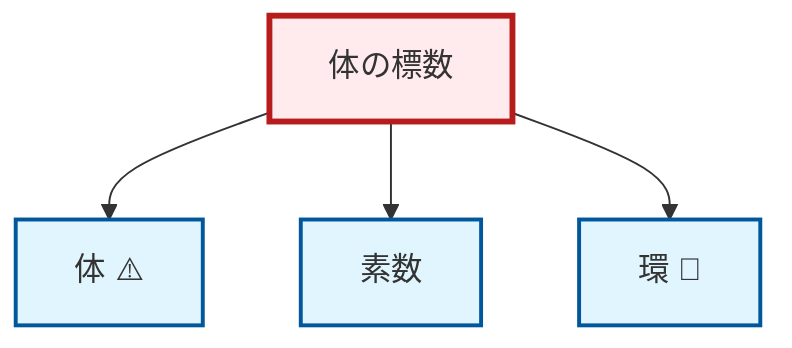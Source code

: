 graph TD
    classDef definition fill:#e1f5fe,stroke:#01579b,stroke-width:2px
    classDef theorem fill:#f3e5f5,stroke:#4a148c,stroke-width:2px
    classDef axiom fill:#fff3e0,stroke:#e65100,stroke-width:2px
    classDef example fill:#e8f5e9,stroke:#1b5e20,stroke-width:2px
    classDef current fill:#ffebee,stroke:#b71c1c,stroke-width:3px
    thm-field-characteristic["体の標数"]:::theorem
    def-field["体 ⚠️"]:::definition
    def-ring["環 📝"]:::definition
    def-prime["素数"]:::definition
    thm-field-characteristic --> def-field
    thm-field-characteristic --> def-prime
    thm-field-characteristic --> def-ring
    class thm-field-characteristic current